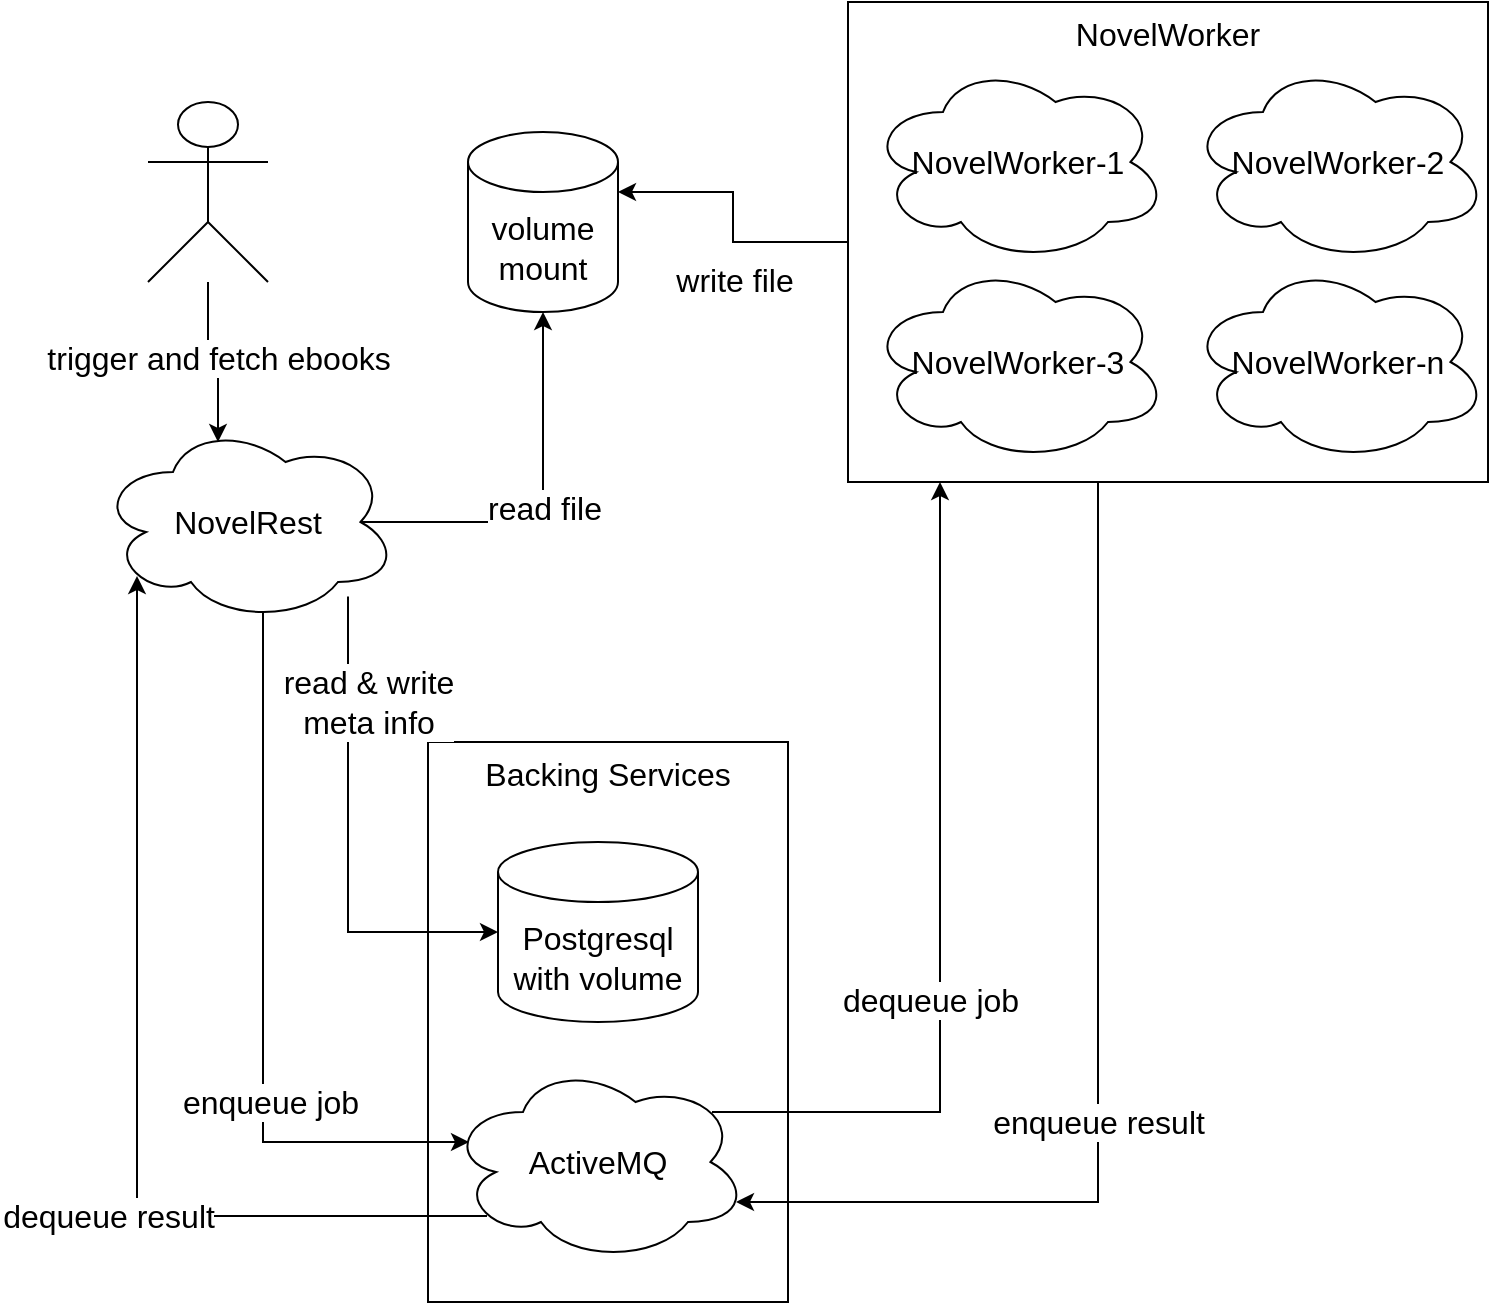 <mxfile version="13.9.9" type="device"><diagram id="2qahK0i5iwPNIYluYebs" name="Page-1"><mxGraphModel dx="1360" dy="862" grid="1" gridSize="10" guides="1" tooltips="1" connect="1" arrows="1" fold="1" page="1" pageScale="1" pageWidth="850" pageHeight="1100" math="0" shadow="0"><root><mxCell id="0"/><mxCell id="1" parent="0"/><mxCell id="25" value="" style="group" parent="1" vertex="1" connectable="0"><mxGeometry x="240" y="590" width="180" height="280" as="geometry"/></mxCell><mxCell id="2" value="Backing Services" style="rounded=0;whiteSpace=wrap;html=1;verticalAlign=top;fontSize=16;" parent="25" vertex="1"><mxGeometry width="180" height="280" as="geometry"/></mxCell><mxCell id="3" value="Postgresql with volume" style="shape=cylinder3;whiteSpace=wrap;html=1;boundedLbl=1;backgroundOutline=1;size=15;fontSize=16;" parent="25" vertex="1"><mxGeometry x="35" y="50" width="100" height="90" as="geometry"/></mxCell><mxCell id="4" value="ActiveMQ" style="ellipse;shape=cloud;whiteSpace=wrap;html=1;fontSize=16;" parent="25" vertex="1"><mxGeometry x="10" y="160" width="150" height="100" as="geometry"/></mxCell><mxCell id="34" value="trigger and fetch ebooks" style="edgeStyle=orthogonalEdgeStyle;rounded=0;orthogonalLoop=1;jettySize=auto;html=1;entryX=0.4;entryY=0.1;entryDx=0;entryDy=0;entryPerimeter=0;fontSize=16;" parent="1" source="8" target="12" edge="1"><mxGeometry relative="1" as="geometry"/></mxCell><mxCell id="8" value="" style="shape=umlActor;verticalLabelPosition=bottom;verticalAlign=top;html=1;outlineConnect=0;fontSize=16;" parent="1" vertex="1"><mxGeometry x="100" y="270" width="60" height="90" as="geometry"/></mxCell><mxCell id="22" value="read &amp;amp; write&lt;br&gt;meta info" style="edgeStyle=orthogonalEdgeStyle;rounded=0;orthogonalLoop=1;jettySize=auto;html=1;entryX=0;entryY=0.5;entryDx=0;entryDy=0;entryPerimeter=0;fontSize=16;" parent="1" source="12" target="3" edge="1"><mxGeometry x="-0.566" y="10" relative="1" as="geometry"><Array as="points"><mxPoint x="200" y="685"/></Array><mxPoint as="offset"/></mxGeometry></mxCell><mxCell id="26" value="enqueue job" style="edgeStyle=orthogonalEdgeStyle;rounded=0;orthogonalLoop=1;jettySize=auto;html=1;entryX=0.07;entryY=0.4;entryDx=0;entryDy=0;entryPerimeter=0;fontSize=16;exitX=0.55;exitY=0.95;exitDx=0;exitDy=0;exitPerimeter=0;" parent="1" source="12" target="4" edge="1"><mxGeometry x="0.332" y="3" relative="1" as="geometry"><Array as="points"><mxPoint x="158" y="790"/></Array><mxPoint as="offset"/></mxGeometry></mxCell><mxCell id="32" value="read file" style="edgeStyle=orthogonalEdgeStyle;rounded=0;orthogonalLoop=1;jettySize=auto;html=1;entryX=0.5;entryY=1;entryDx=0;entryDy=0;entryPerimeter=0;fontSize=16;exitX=0.875;exitY=0.5;exitDx=0;exitDy=0;exitPerimeter=0;" parent="1" source="12" target="30" edge="1"><mxGeometry relative="1" as="geometry"/></mxCell><mxCell id="12" value="NovelRest" style="ellipse;shape=cloud;whiteSpace=wrap;html=1;fontSize=16;" parent="1" vertex="1"><mxGeometry x="75" y="430" width="150" height="100" as="geometry"/></mxCell><mxCell id="27" value="dequeue job" style="edgeStyle=orthogonalEdgeStyle;rounded=0;orthogonalLoop=1;jettySize=auto;html=1;exitX=0.88;exitY=0.25;exitDx=0;exitDy=0;exitPerimeter=0;fontSize=16;" parent="1" source="4" target="11" edge="1"><mxGeometry x="-0.205" y="5" relative="1" as="geometry"><Array as="points"><mxPoint x="496" y="775"/></Array><mxPoint as="offset"/></mxGeometry></mxCell><mxCell id="28" style="edgeStyle=orthogonalEdgeStyle;rounded=0;orthogonalLoop=1;jettySize=auto;html=1;fontSize=16;exitX=0.5;exitY=1;exitDx=0;exitDy=0;entryX=0.96;entryY=0.7;entryDx=0;entryDy=0;entryPerimeter=0;" parent="1" source="11" target="4" edge="1"><mxGeometry relative="1" as="geometry"><mxPoint x="673" y="680" as="targetPoint"/><Array as="points"><mxPoint x="575" y="820"/></Array></mxGeometry></mxCell><mxCell id="29" value="enqueue result" style="edgeLabel;html=1;align=center;verticalAlign=middle;resizable=0;points=[];fontSize=16;" parent="28" vertex="1" connectable="0"><mxGeometry x="-0.241" y="1" relative="1" as="geometry"><mxPoint x="-1.0" y="136.19" as="offset"/></mxGeometry></mxCell><mxCell id="30" value="volume mount" style="shape=cylinder3;whiteSpace=wrap;html=1;boundedLbl=1;backgroundOutline=1;size=15;fontSize=16;" parent="1" vertex="1"><mxGeometry x="260" y="285" width="75" height="90" as="geometry"/></mxCell><mxCell id="31" value="write file" style="edgeStyle=orthogonalEdgeStyle;rounded=0;orthogonalLoop=1;jettySize=auto;html=1;entryX=1;entryY=0;entryDx=0;entryDy=30;entryPerimeter=0;fontSize=16;" parent="1" source="11" target="30" edge="1"><mxGeometry x="-0.167" y="-20" relative="1" as="geometry"><mxPoint x="-20" y="20" as="offset"/></mxGeometry></mxCell><mxCell id="33" value="dequeue result" style="edgeStyle=orthogonalEdgeStyle;rounded=0;orthogonalLoop=1;jettySize=auto;html=1;exitX=0.13;exitY=0.77;exitDx=0;exitDy=0;exitPerimeter=0;entryX=0.13;entryY=0.77;entryDx=0;entryDy=0;entryPerimeter=0;fontSize=16;" parent="1" source="4" target="12" edge="1"><mxGeometry x="-0.293" y="15" relative="1" as="geometry"><mxPoint as="offset"/></mxGeometry></mxCell><mxCell id="35" value="" style="group" parent="1" vertex="1" connectable="0"><mxGeometry x="450" y="220" width="320" height="240" as="geometry"/></mxCell><mxCell id="11" value="NovelWorker" style="rounded=0;whiteSpace=wrap;html=1;fontSize=16;verticalAlign=top;" parent="35" vertex="1"><mxGeometry width="320" height="240" as="geometry"/></mxCell><mxCell id="13" value="NovelWorker-1" style="ellipse;shape=cloud;whiteSpace=wrap;html=1;fontSize=16;" parent="35" vertex="1"><mxGeometry x="10" y="30" width="150" height="100" as="geometry"/></mxCell><mxCell id="14" value="NovelWorker-2" style="ellipse;shape=cloud;whiteSpace=wrap;html=1;fontSize=16;" parent="35" vertex="1"><mxGeometry x="170" y="30" width="150" height="100" as="geometry"/></mxCell><mxCell id="17" value="&lt;span&gt;NovelWorker-n&lt;/span&gt;" style="ellipse;shape=cloud;whiteSpace=wrap;html=1;fontSize=16;" parent="35" vertex="1"><mxGeometry x="170" y="130" width="150" height="100" as="geometry"/></mxCell><mxCell id="20" value="NovelWorker-3" style="ellipse;shape=cloud;whiteSpace=wrap;html=1;fontSize=16;" parent="35" vertex="1"><mxGeometry x="10" y="130" width="150" height="100" as="geometry"/></mxCell></root></mxGraphModel></diagram></mxfile>